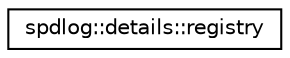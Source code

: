 digraph "Graphical Class Hierarchy"
{
  edge [fontname="Helvetica",fontsize="10",labelfontname="Helvetica",labelfontsize="10"];
  node [fontname="Helvetica",fontsize="10",shape=record];
  rankdir="LR";
  Node1 [label="spdlog::details::registry",height=0.2,width=0.4,color="black", fillcolor="white", style="filled",URL="$classspdlog_1_1details_1_1registry.html"];
}
